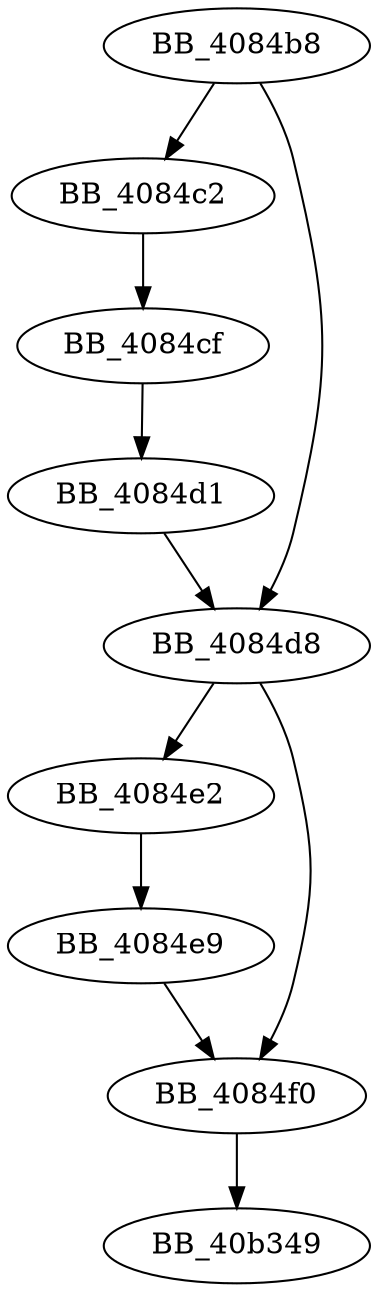 DiGraph __mtterm{
BB_4084b8->BB_4084c2
BB_4084b8->BB_4084d8
BB_4084c2->BB_4084cf
BB_4084cf->BB_4084d1
BB_4084d1->BB_4084d8
BB_4084d8->BB_4084e2
BB_4084d8->BB_4084f0
BB_4084e2->BB_4084e9
BB_4084e9->BB_4084f0
BB_4084f0->BB_40b349
}
